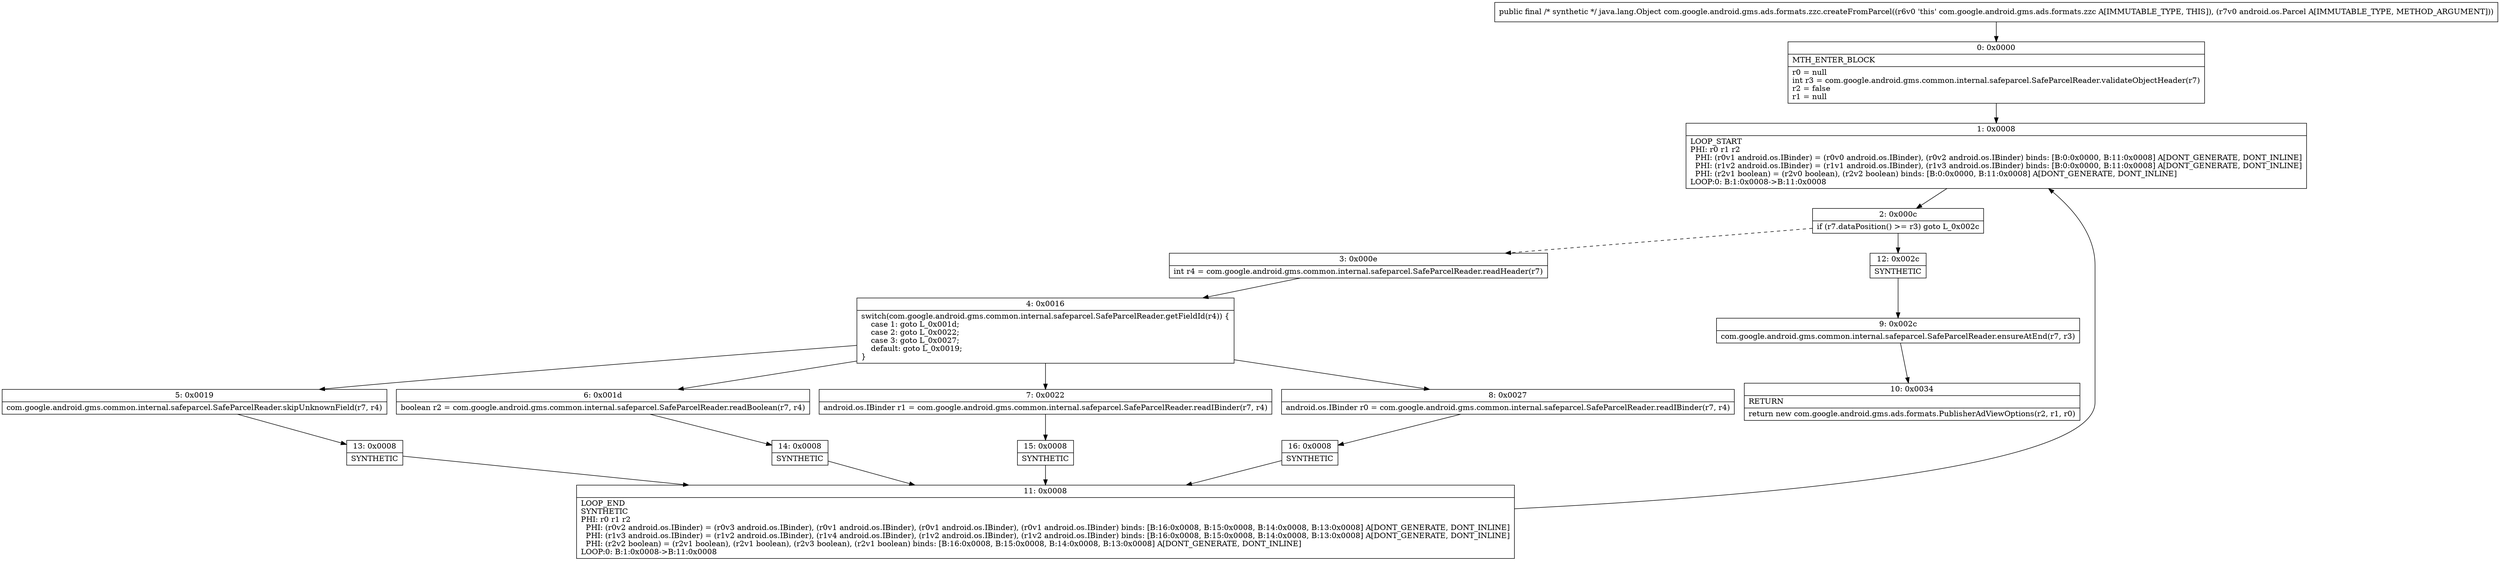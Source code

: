 digraph "CFG forcom.google.android.gms.ads.formats.zzc.createFromParcel(Landroid\/os\/Parcel;)Ljava\/lang\/Object;" {
Node_0 [shape=record,label="{0\:\ 0x0000|MTH_ENTER_BLOCK\l|r0 = null\lint r3 = com.google.android.gms.common.internal.safeparcel.SafeParcelReader.validateObjectHeader(r7)\lr2 = false\lr1 = null\l}"];
Node_1 [shape=record,label="{1\:\ 0x0008|LOOP_START\lPHI: r0 r1 r2 \l  PHI: (r0v1 android.os.IBinder) = (r0v0 android.os.IBinder), (r0v2 android.os.IBinder) binds: [B:0:0x0000, B:11:0x0008] A[DONT_GENERATE, DONT_INLINE]\l  PHI: (r1v2 android.os.IBinder) = (r1v1 android.os.IBinder), (r1v3 android.os.IBinder) binds: [B:0:0x0000, B:11:0x0008] A[DONT_GENERATE, DONT_INLINE]\l  PHI: (r2v1 boolean) = (r2v0 boolean), (r2v2 boolean) binds: [B:0:0x0000, B:11:0x0008] A[DONT_GENERATE, DONT_INLINE]\lLOOP:0: B:1:0x0008\-\>B:11:0x0008\l}"];
Node_2 [shape=record,label="{2\:\ 0x000c|if (r7.dataPosition() \>= r3) goto L_0x002c\l}"];
Node_3 [shape=record,label="{3\:\ 0x000e|int r4 = com.google.android.gms.common.internal.safeparcel.SafeParcelReader.readHeader(r7)\l}"];
Node_4 [shape=record,label="{4\:\ 0x0016|switch(com.google.android.gms.common.internal.safeparcel.SafeParcelReader.getFieldId(r4)) \{\l    case 1: goto L_0x001d;\l    case 2: goto L_0x0022;\l    case 3: goto L_0x0027;\l    default: goto L_0x0019;\l\}\l}"];
Node_5 [shape=record,label="{5\:\ 0x0019|com.google.android.gms.common.internal.safeparcel.SafeParcelReader.skipUnknownField(r7, r4)\l}"];
Node_6 [shape=record,label="{6\:\ 0x001d|boolean r2 = com.google.android.gms.common.internal.safeparcel.SafeParcelReader.readBoolean(r7, r4)\l}"];
Node_7 [shape=record,label="{7\:\ 0x0022|android.os.IBinder r1 = com.google.android.gms.common.internal.safeparcel.SafeParcelReader.readIBinder(r7, r4)\l}"];
Node_8 [shape=record,label="{8\:\ 0x0027|android.os.IBinder r0 = com.google.android.gms.common.internal.safeparcel.SafeParcelReader.readIBinder(r7, r4)\l}"];
Node_9 [shape=record,label="{9\:\ 0x002c|com.google.android.gms.common.internal.safeparcel.SafeParcelReader.ensureAtEnd(r7, r3)\l}"];
Node_10 [shape=record,label="{10\:\ 0x0034|RETURN\l|return new com.google.android.gms.ads.formats.PublisherAdViewOptions(r2, r1, r0)\l}"];
Node_11 [shape=record,label="{11\:\ 0x0008|LOOP_END\lSYNTHETIC\lPHI: r0 r1 r2 \l  PHI: (r0v2 android.os.IBinder) = (r0v3 android.os.IBinder), (r0v1 android.os.IBinder), (r0v1 android.os.IBinder), (r0v1 android.os.IBinder) binds: [B:16:0x0008, B:15:0x0008, B:14:0x0008, B:13:0x0008] A[DONT_GENERATE, DONT_INLINE]\l  PHI: (r1v3 android.os.IBinder) = (r1v2 android.os.IBinder), (r1v4 android.os.IBinder), (r1v2 android.os.IBinder), (r1v2 android.os.IBinder) binds: [B:16:0x0008, B:15:0x0008, B:14:0x0008, B:13:0x0008] A[DONT_GENERATE, DONT_INLINE]\l  PHI: (r2v2 boolean) = (r2v1 boolean), (r2v1 boolean), (r2v3 boolean), (r2v1 boolean) binds: [B:16:0x0008, B:15:0x0008, B:14:0x0008, B:13:0x0008] A[DONT_GENERATE, DONT_INLINE]\lLOOP:0: B:1:0x0008\-\>B:11:0x0008\l}"];
Node_12 [shape=record,label="{12\:\ 0x002c|SYNTHETIC\l}"];
Node_13 [shape=record,label="{13\:\ 0x0008|SYNTHETIC\l}"];
Node_14 [shape=record,label="{14\:\ 0x0008|SYNTHETIC\l}"];
Node_15 [shape=record,label="{15\:\ 0x0008|SYNTHETIC\l}"];
Node_16 [shape=record,label="{16\:\ 0x0008|SYNTHETIC\l}"];
MethodNode[shape=record,label="{public final \/* synthetic *\/ java.lang.Object com.google.android.gms.ads.formats.zzc.createFromParcel((r6v0 'this' com.google.android.gms.ads.formats.zzc A[IMMUTABLE_TYPE, THIS]), (r7v0 android.os.Parcel A[IMMUTABLE_TYPE, METHOD_ARGUMENT])) }"];
MethodNode -> Node_0;
Node_0 -> Node_1;
Node_1 -> Node_2;
Node_2 -> Node_3[style=dashed];
Node_2 -> Node_12;
Node_3 -> Node_4;
Node_4 -> Node_5;
Node_4 -> Node_6;
Node_4 -> Node_7;
Node_4 -> Node_8;
Node_5 -> Node_13;
Node_6 -> Node_14;
Node_7 -> Node_15;
Node_8 -> Node_16;
Node_9 -> Node_10;
Node_11 -> Node_1;
Node_12 -> Node_9;
Node_13 -> Node_11;
Node_14 -> Node_11;
Node_15 -> Node_11;
Node_16 -> Node_11;
}

